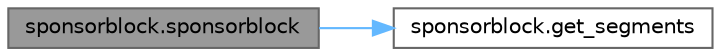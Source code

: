digraph "sponsorblock.sponsorblock"
{
 // LATEX_PDF_SIZE
  bgcolor="transparent";
  edge [fontname=Helvetica,fontsize=10,labelfontname=Helvetica,labelfontsize=10];
  node [fontname=Helvetica,fontsize=10,shape=box,height=0.2,width=0.4];
  rankdir="LR";
  Node1 [label="sponsorblock.sponsorblock",height=0.2,width=0.4,color="gray40", fillcolor="grey60", style="filled", fontcolor="black",tooltip=" "];
  Node1 -> Node2 [color="steelblue1",style="solid"];
  Node2 [label="sponsorblock.get_segments",height=0.2,width=0.4,color="grey40", fillcolor="white", style="filled",URL="$de/d7b/namespacesponsorblock.html#aaa8808f1b90b5aa7415fdb719d150c4d",tooltip=" "];
}
